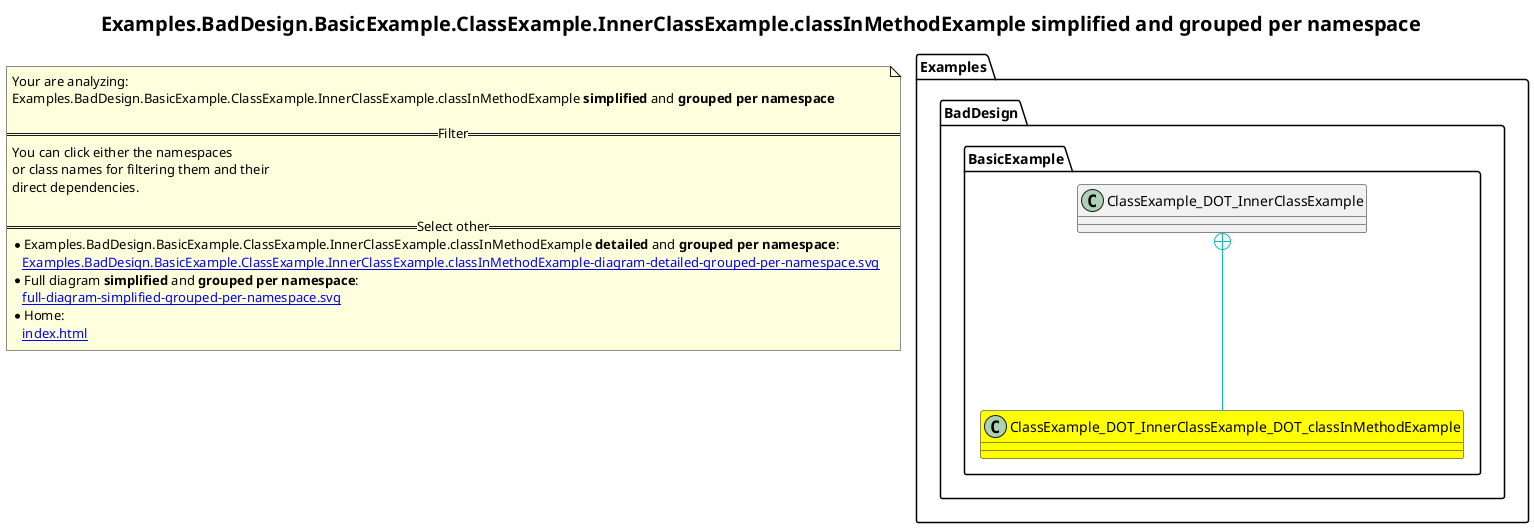 @startuml
skinparam linetype ortho
title <size:20>Examples.BadDesign.BasicExample.ClassExample.InnerClassExample.classInMethodExample **simplified** and **grouped per namespace**</size>
note "Your are analyzing:\nExamples.BadDesign.BasicExample.ClassExample.InnerClassExample.classInMethodExample **simplified** and **grouped per namespace**\n\n==Filter==\nYou can click either the namespaces \nor class names for filtering them and their\ndirect dependencies.\n\n==Select other==\n* Examples.BadDesign.BasicExample.ClassExample.InnerClassExample.classInMethodExample **detailed** and **grouped per namespace**:\n   [[Examples.BadDesign.BasicExample.ClassExample.InnerClassExample.classInMethodExample-diagram-detailed-grouped-per-namespace.svg]]\n* Full diagram **simplified** and **grouped per namespace**:\n   [[full-diagram-simplified-grouped-per-namespace.svg]]\n* Home:\n   [[index.html]]" as FloatingNote
namespace Examples [[Examples-diagram-simplified-grouped-per-namespace.svg]] {
namespace Examples.BadDesign [[Examples.BadDesign-diagram-simplified-grouped-per-namespace.svg]] {
namespace Examples.BadDesign.BasicExample [[Examples.BadDesign.BasicExample-diagram-simplified-grouped-per-namespace.svg]] {
    class Examples.BadDesign.BasicExample.ClassExample_DOT_InnerClassExample_DOT_classInMethodExample [[Examples.BadDesign.BasicExample.ClassExample.InnerClassExample.classInMethodExample-diagram-simplified-grouped-per-namespace.svg]] #yellow {
    }
    class Examples.BadDesign.BasicExample.ClassExample_DOT_InnerClassExample [[Examples.BadDesign.BasicExample.ClassExample.InnerClassExample-diagram-simplified-grouped-per-namespace.svg]]  {
    }
'Compared namespace Examples.BadDesign.BasicExample [[Examples.BadDesign.BasicExample-diagram-simplified-grouped-per-namespace.svg]] { with last element of     }
' Closing all previous_sub_namespace_list namespace None because file analysis is finished.
' Closing namespace BasicExample
}
' Closing namespace BadDesign
}
' Closing namespace Examples
}
 ' *************************************** 
 ' *************************************** 
 ' *************************************** 
' Class relations extracted from namespace:
' Examples.BadDesign.BasicExample
Examples.BadDesign.BasicExample.ClassExample_DOT_InnerClassExample +-[#10BBBB]- Examples.BadDesign.BasicExample.ClassExample_DOT_InnerClassExample_DOT_classInMethodExample 
@enduml